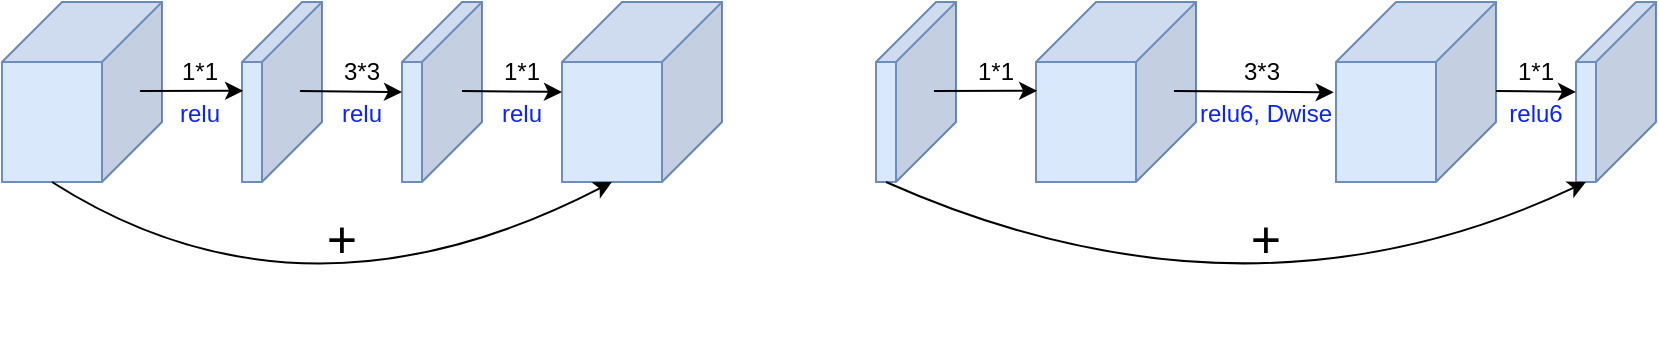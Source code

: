 <mxfile version="16.5.6" type="github">
  <diagram id="SUZrhqFECV3mESoIJm5g" name="第 1 页">
    <mxGraphModel dx="611" dy="572" grid="0" gridSize="10" guides="1" tooltips="1" connect="1" arrows="1" fold="1" page="0" pageScale="1" pageWidth="827" pageHeight="1169" math="0" shadow="0">
      <root>
        <mxCell id="0" />
        <mxCell id="1" parent="0" />
        <mxCell id="EDt9xupc5EbN1uM8uSX0-343" value="" style="shape=cube;whiteSpace=wrap;html=1;boundedLbl=1;backgroundOutline=1;darkOpacity=0.05;darkOpacity2=0.1;size=30;flipV=0;flipH=1;fillColor=#dae8fc;strokeColor=#6c8ebf;" vertex="1" parent="1">
          <mxGeometry x="240" y="180" width="80" height="90" as="geometry" />
        </mxCell>
        <mxCell id="EDt9xupc5EbN1uM8uSX0-344" value="" style="shape=cube;whiteSpace=wrap;html=1;boundedLbl=1;backgroundOutline=1;darkOpacity=0.05;darkOpacity2=0.1;size=30;flipV=0;flipH=1;fillColor=#dae8fc;strokeColor=#6c8ebf;" vertex="1" parent="1">
          <mxGeometry x="520" y="180" width="80" height="90" as="geometry" />
        </mxCell>
        <mxCell id="EDt9xupc5EbN1uM8uSX0-345" value="" style="shape=cube;whiteSpace=wrap;html=1;boundedLbl=1;backgroundOutline=1;darkOpacity=0.05;darkOpacity2=0.1;size=30;flipV=0;flipH=1;fillColor=#dae8fc;strokeColor=#6c8ebf;" vertex="1" parent="1">
          <mxGeometry x="360" y="180" width="40" height="90" as="geometry" />
        </mxCell>
        <mxCell id="EDt9xupc5EbN1uM8uSX0-354" value="" style="endArrow=classic;html=1;rounded=0;entryX=0.986;entryY=0.493;entryDx=0;entryDy=0;entryPerimeter=0;" edge="1" parent="1" target="EDt9xupc5EbN1uM8uSX0-345">
          <mxGeometry width="50" height="50" relative="1" as="geometry">
            <mxPoint x="309" y="224.5" as="sourcePoint" />
            <mxPoint x="349" y="225" as="targetPoint" />
          </mxGeometry>
        </mxCell>
        <mxCell id="EDt9xupc5EbN1uM8uSX0-355" value="" style="endArrow=classic;html=1;rounded=0;startArrow=none;" edge="1" parent="1" source="EDt9xupc5EbN1uM8uSX0-346">
          <mxGeometry width="50" height="50" relative="1" as="geometry">
            <mxPoint x="409" y="224.5" as="sourcePoint" />
            <mxPoint x="459" y="224.5" as="targetPoint" />
          </mxGeometry>
        </mxCell>
        <mxCell id="EDt9xupc5EbN1uM8uSX0-346" value="" style="shape=cube;whiteSpace=wrap;html=1;boundedLbl=1;backgroundOutline=1;darkOpacity=0.05;darkOpacity2=0.1;size=30;flipV=0;flipH=1;fillColor=#dae8fc;strokeColor=#6c8ebf;" vertex="1" parent="1">
          <mxGeometry x="440" y="180" width="40" height="90" as="geometry" />
        </mxCell>
        <mxCell id="EDt9xupc5EbN1uM8uSX0-357" value="" style="endArrow=classic;html=1;rounded=0;" edge="1" parent="1">
          <mxGeometry width="50" height="50" relative="1" as="geometry">
            <mxPoint x="389" y="224.5" as="sourcePoint" />
            <mxPoint x="440" y="225" as="targetPoint" />
          </mxGeometry>
        </mxCell>
        <mxCell id="EDt9xupc5EbN1uM8uSX0-358" value="" style="endArrow=classic;html=1;rounded=0;" edge="1" parent="1">
          <mxGeometry width="50" height="50" relative="1" as="geometry">
            <mxPoint x="470" y="224.5" as="sourcePoint" />
            <mxPoint x="520" y="225" as="targetPoint" />
          </mxGeometry>
        </mxCell>
        <mxCell id="EDt9xupc5EbN1uM8uSX0-359" value="1*1" style="text;html=1;strokeColor=none;fillColor=none;align=center;verticalAlign=middle;whiteSpace=wrap;rounded=0;container=0;" vertex="1" parent="1">
          <mxGeometry x="319" y="200" width="40" height="30" as="geometry" />
        </mxCell>
        <mxCell id="EDt9xupc5EbN1uM8uSX0-360" value="&lt;font color=&quot;#0a23ff&quot;&gt;relu&lt;/font&gt;" style="text;html=1;strokeColor=none;fillColor=none;align=center;verticalAlign=middle;whiteSpace=wrap;rounded=0;" vertex="1" parent="1">
          <mxGeometry x="319" y="230" width="40" height="12" as="geometry" />
        </mxCell>
        <mxCell id="EDt9xupc5EbN1uM8uSX0-361" value="3*3" style="text;html=1;strokeColor=none;fillColor=none;align=center;verticalAlign=middle;whiteSpace=wrap;rounded=0;" vertex="1" parent="1">
          <mxGeometry x="400" y="200" width="40" height="30" as="geometry" />
        </mxCell>
        <mxCell id="EDt9xupc5EbN1uM8uSX0-362" value="&lt;font color=&quot;#0a23ff&quot;&gt;relu&lt;/font&gt;" style="text;html=1;strokeColor=none;fillColor=none;align=center;verticalAlign=middle;whiteSpace=wrap;rounded=0;" vertex="1" parent="1">
          <mxGeometry x="400" y="226" width="40" height="20" as="geometry" />
        </mxCell>
        <mxCell id="EDt9xupc5EbN1uM8uSX0-363" value="1*1" style="text;html=1;strokeColor=none;fillColor=none;align=center;verticalAlign=middle;whiteSpace=wrap;rounded=0;" vertex="1" parent="1">
          <mxGeometry x="480" y="200" width="40" height="30" as="geometry" />
        </mxCell>
        <mxCell id="EDt9xupc5EbN1uM8uSX0-364" value="&lt;font color=&quot;#0a23ff&quot;&gt;relu&lt;/font&gt;" style="text;html=1;strokeColor=none;fillColor=none;align=center;verticalAlign=middle;whiteSpace=wrap;rounded=0;" vertex="1" parent="1">
          <mxGeometry x="480" y="226" width="40" height="20" as="geometry" />
        </mxCell>
        <mxCell id="EDt9xupc5EbN1uM8uSX0-367" value="" style="curved=1;endArrow=classic;html=1;rounded=0;fontColor=#0A23FF;entryX=0;entryY=0;entryDx=55;entryDy=90;entryPerimeter=0;" edge="1" parent="1" target="EDt9xupc5EbN1uM8uSX0-344">
          <mxGeometry width="50" height="50" relative="1" as="geometry">
            <mxPoint x="265" y="270" as="sourcePoint" />
            <mxPoint x="515" y="270" as="targetPoint" />
            <Array as="points">
              <mxPoint x="390" y="350" />
            </Array>
          </mxGeometry>
        </mxCell>
        <mxCell id="EDt9xupc5EbN1uM8uSX0-392" value="&lt;font color=&quot;#000000&quot; style=&quot;font-size: 26px&quot;&gt;+&lt;/font&gt;" style="text;html=1;strokeColor=none;fillColor=none;align=center;verticalAlign=middle;whiteSpace=wrap;rounded=0;fontColor=#0A23FF;" vertex="1" parent="1">
          <mxGeometry x="380" y="284" width="60" height="30" as="geometry" />
        </mxCell>
        <mxCell id="EDt9xupc5EbN1uM8uSX0-394" value="" style="group" vertex="1" connectable="0" parent="1">
          <mxGeometry x="677" y="180" width="390" height="170" as="geometry" />
        </mxCell>
        <mxCell id="EDt9xupc5EbN1uM8uSX0-349" value="" style="shape=cube;whiteSpace=wrap;html=1;boundedLbl=1;backgroundOutline=1;darkOpacity=0.05;darkOpacity2=0.1;size=30;flipV=0;flipH=1;fillColor=#dae8fc;strokeColor=#6c8ebf;" vertex="1" parent="EDt9xupc5EbN1uM8uSX0-394">
          <mxGeometry x="80" width="80" height="90" as="geometry" />
        </mxCell>
        <mxCell id="EDt9xupc5EbN1uM8uSX0-350" value="" style="shape=cube;whiteSpace=wrap;html=1;boundedLbl=1;backgroundOutline=1;darkOpacity=0.05;darkOpacity2=0.1;size=30;flipV=0;flipH=1;fillColor=#dae8fc;strokeColor=#6c8ebf;" vertex="1" parent="EDt9xupc5EbN1uM8uSX0-394">
          <mxGeometry x="230" width="80" height="90" as="geometry" />
        </mxCell>
        <mxCell id="EDt9xupc5EbN1uM8uSX0-351" value="" style="shape=cube;whiteSpace=wrap;html=1;boundedLbl=1;backgroundOutline=1;darkOpacity=0.05;darkOpacity2=0.1;size=30;flipV=0;flipH=1;fillColor=#dae8fc;strokeColor=#6c8ebf;" vertex="1" parent="EDt9xupc5EbN1uM8uSX0-394">
          <mxGeometry width="40" height="90" as="geometry" />
        </mxCell>
        <mxCell id="EDt9xupc5EbN1uM8uSX0-352" value="" style="shape=cube;whiteSpace=wrap;html=1;boundedLbl=1;backgroundOutline=1;darkOpacity=0.05;darkOpacity2=0.1;size=30;flipV=0;flipH=1;fillColor=#dae8fc;strokeColor=#6c8ebf;" vertex="1" parent="EDt9xupc5EbN1uM8uSX0-394">
          <mxGeometry x="350" width="40" height="90" as="geometry" />
        </mxCell>
        <mxCell id="EDt9xupc5EbN1uM8uSX0-368" value="" style="curved=1;endArrow=classic;html=1;rounded=0;fontColor=#0A23FF;exitX=0;exitY=0;exitDx=35;exitDy=90;exitPerimeter=0;entryX=0;entryY=0;entryDx=35;entryDy=90;entryPerimeter=0;" edge="1" parent="EDt9xupc5EbN1uM8uSX0-394" source="EDt9xupc5EbN1uM8uSX0-351" target="EDt9xupc5EbN1uM8uSX0-352">
          <mxGeometry width="50" height="50" relative="1" as="geometry">
            <mxPoint x="35" y="90" as="sourcePoint" />
            <mxPoint x="325" y="90" as="targetPoint" />
            <Array as="points">
              <mxPoint x="185" y="170" />
            </Array>
          </mxGeometry>
        </mxCell>
        <mxCell id="EDt9xupc5EbN1uM8uSX0-379" value="" style="endArrow=classic;html=1;rounded=0;entryX=1.014;entryY=0.502;entryDx=0;entryDy=0;entryPerimeter=0;" edge="1" parent="EDt9xupc5EbN1uM8uSX0-394" target="EDt9xupc5EbN1uM8uSX0-350">
          <mxGeometry width="50" height="50" relative="1" as="geometry">
            <mxPoint x="149" y="44.5" as="sourcePoint" />
            <mxPoint x="189" y="45" as="targetPoint" />
          </mxGeometry>
        </mxCell>
        <mxCell id="EDt9xupc5EbN1uM8uSX0-380" value="3*3" style="text;html=1;strokeColor=none;fillColor=none;align=center;verticalAlign=middle;whiteSpace=wrap;rounded=0;" vertex="1" parent="EDt9xupc5EbN1uM8uSX0-394">
          <mxGeometry x="173" y="20" width="40" height="30" as="geometry" />
        </mxCell>
        <mxCell id="EDt9xupc5EbN1uM8uSX0-381" value="&lt;font color=&quot;#0a23ff&quot;&gt;relu6, Dwise&lt;/font&gt;" style="text;html=1;strokeColor=none;fillColor=none;align=center;verticalAlign=middle;whiteSpace=wrap;rounded=0;" vertex="1" parent="EDt9xupc5EbN1uM8uSX0-394">
          <mxGeometry x="150" y="50" width="90" height="12" as="geometry" />
        </mxCell>
        <mxCell id="EDt9xupc5EbN1uM8uSX0-373" value="" style="endArrow=classic;html=1;rounded=0;entryX=0.993;entryY=0.493;entryDx=0;entryDy=0;entryPerimeter=0;" edge="1" parent="EDt9xupc5EbN1uM8uSX0-394" target="EDt9xupc5EbN1uM8uSX0-349">
          <mxGeometry width="50" height="50" relative="1" as="geometry">
            <mxPoint x="29" y="44.5" as="sourcePoint" />
            <mxPoint x="69" y="45" as="targetPoint" />
          </mxGeometry>
        </mxCell>
        <mxCell id="EDt9xupc5EbN1uM8uSX0-374" value="1*1" style="text;html=1;strokeColor=none;fillColor=none;align=center;verticalAlign=middle;whiteSpace=wrap;rounded=0;" vertex="1" parent="EDt9xupc5EbN1uM8uSX0-394">
          <mxGeometry x="40" y="20" width="40" height="30" as="geometry" />
        </mxCell>
        <mxCell id="EDt9xupc5EbN1uM8uSX0-383" value="" style="endArrow=classic;html=1;rounded=0;" edge="1" parent="EDt9xupc5EbN1uM8uSX0-394">
          <mxGeometry width="50" height="50" relative="1" as="geometry">
            <mxPoint x="310" y="44.5" as="sourcePoint" />
            <mxPoint x="350" y="45" as="targetPoint" />
          </mxGeometry>
        </mxCell>
        <mxCell id="EDt9xupc5EbN1uM8uSX0-384" value="1*1" style="text;html=1;strokeColor=none;fillColor=none;align=center;verticalAlign=middle;whiteSpace=wrap;rounded=0;" vertex="1" parent="EDt9xupc5EbN1uM8uSX0-394">
          <mxGeometry x="310" y="20" width="40" height="30" as="geometry" />
        </mxCell>
        <mxCell id="EDt9xupc5EbN1uM8uSX0-385" value="&lt;font color=&quot;#0a23ff&quot;&gt;relu6&lt;/font&gt;" style="text;html=1;strokeColor=none;fillColor=none;align=center;verticalAlign=middle;whiteSpace=wrap;rounded=0;" vertex="1" parent="EDt9xupc5EbN1uM8uSX0-394">
          <mxGeometry x="310" y="50" width="40" height="12" as="geometry" />
        </mxCell>
        <mxCell id="EDt9xupc5EbN1uM8uSX0-393" value="&lt;font color=&quot;#000000&quot; style=&quot;font-size: 26px&quot;&gt;+&lt;/font&gt;" style="text;html=1;strokeColor=none;fillColor=none;align=center;verticalAlign=middle;whiteSpace=wrap;rounded=0;fontColor=#0A23FF;" vertex="1" parent="EDt9xupc5EbN1uM8uSX0-394">
          <mxGeometry x="165" y="104" width="60" height="30" as="geometry" />
        </mxCell>
      </root>
    </mxGraphModel>
  </diagram>
</mxfile>
